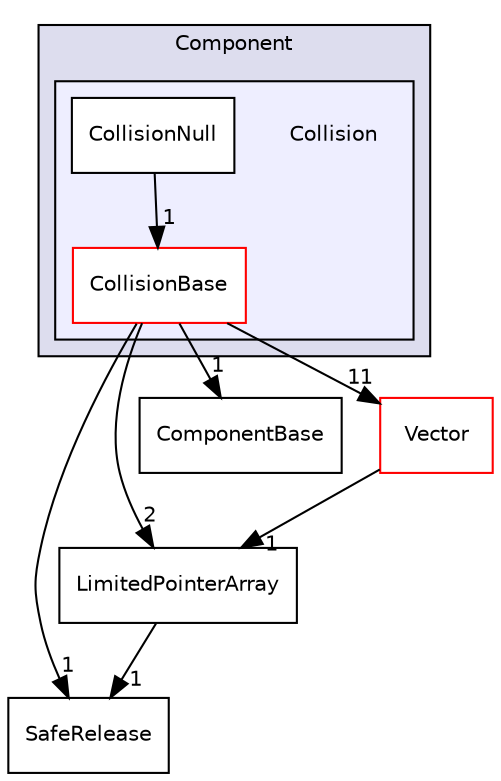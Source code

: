 digraph "C:/HAL/PG関係/03_作成プログラム/03_HAL授業/就職作品/Project/source/04_Tool/Component/Collision" {
  compound=true
  node [ fontsize="10", fontname="Helvetica"];
  edge [ labelfontsize="10", labelfontname="Helvetica"];
  subgraph clusterdir_9bdf09a476fe7fa6e3a0e14af6a4b1af {
    graph [ bgcolor="#ddddee", pencolor="black", label="Component" fontname="Helvetica", fontsize="10", URL="dir_9bdf09a476fe7fa6e3a0e14af6a4b1af.html"]
  subgraph clusterdir_d2cea885e8f8fd9a5297d67c4c3bc8cd {
    graph [ bgcolor="#eeeeff", pencolor="black", label="" URL="dir_d2cea885e8f8fd9a5297d67c4c3bc8cd.html"];
    dir_d2cea885e8f8fd9a5297d67c4c3bc8cd [shape=plaintext label="Collision"];
    dir_16088d20f672adab33d77e328fa8d697 [shape=box label="CollisionBase" color="red" fillcolor="white" style="filled" URL="dir_16088d20f672adab33d77e328fa8d697.html"];
    dir_adff4eddadf6f71927635e8529113802 [shape=box label="CollisionNull" color="black" fillcolor="white" style="filled" URL="dir_adff4eddadf6f71927635e8529113802.html"];
  }
  }
  dir_0bdd085e94670486122436b1728d6cb5 [shape=box label="SafeRelease" URL="dir_0bdd085e94670486122436b1728d6cb5.html"];
  dir_5bd2ec70fcc9e1658554bd6ee53be39a [shape=box label="LimitedPointerArray" URL="dir_5bd2ec70fcc9e1658554bd6ee53be39a.html"];
  dir_74f44734d6b73035591820aeec0e7f4c [shape=box label="ComponentBase" URL="dir_74f44734d6b73035591820aeec0e7f4c.html"];
  dir_e5c1ae2f1092e95ef2033dbd3d9e326c [shape=box label="Vector" fillcolor="white" style="filled" color="red" URL="dir_e5c1ae2f1092e95ef2033dbd3d9e326c.html"];
  dir_adff4eddadf6f71927635e8529113802->dir_16088d20f672adab33d77e328fa8d697 [headlabel="1", labeldistance=1.5 headhref="dir_000095_000083.html"];
  dir_5bd2ec70fcc9e1658554bd6ee53be39a->dir_0bdd085e94670486122436b1728d6cb5 [headlabel="1", labeldistance=1.5 headhref="dir_000136_000148.html"];
  dir_16088d20f672adab33d77e328fa8d697->dir_0bdd085e94670486122436b1728d6cb5 [headlabel="1", labeldistance=1.5 headhref="dir_000083_000148.html"];
  dir_16088d20f672adab33d77e328fa8d697->dir_5bd2ec70fcc9e1658554bd6ee53be39a [headlabel="2", labeldistance=1.5 headhref="dir_000083_000136.html"];
  dir_16088d20f672adab33d77e328fa8d697->dir_74f44734d6b73035591820aeec0e7f4c [headlabel="1", labeldistance=1.5 headhref="dir_000083_000096.html"];
  dir_16088d20f672adab33d77e328fa8d697->dir_e5c1ae2f1092e95ef2033dbd3d9e326c [headlabel="11", labeldistance=1.5 headhref="dir_000083_000149.html"];
  dir_e5c1ae2f1092e95ef2033dbd3d9e326c->dir_5bd2ec70fcc9e1658554bd6ee53be39a [headlabel="1", labeldistance=1.5 headhref="dir_000149_000136.html"];
}
